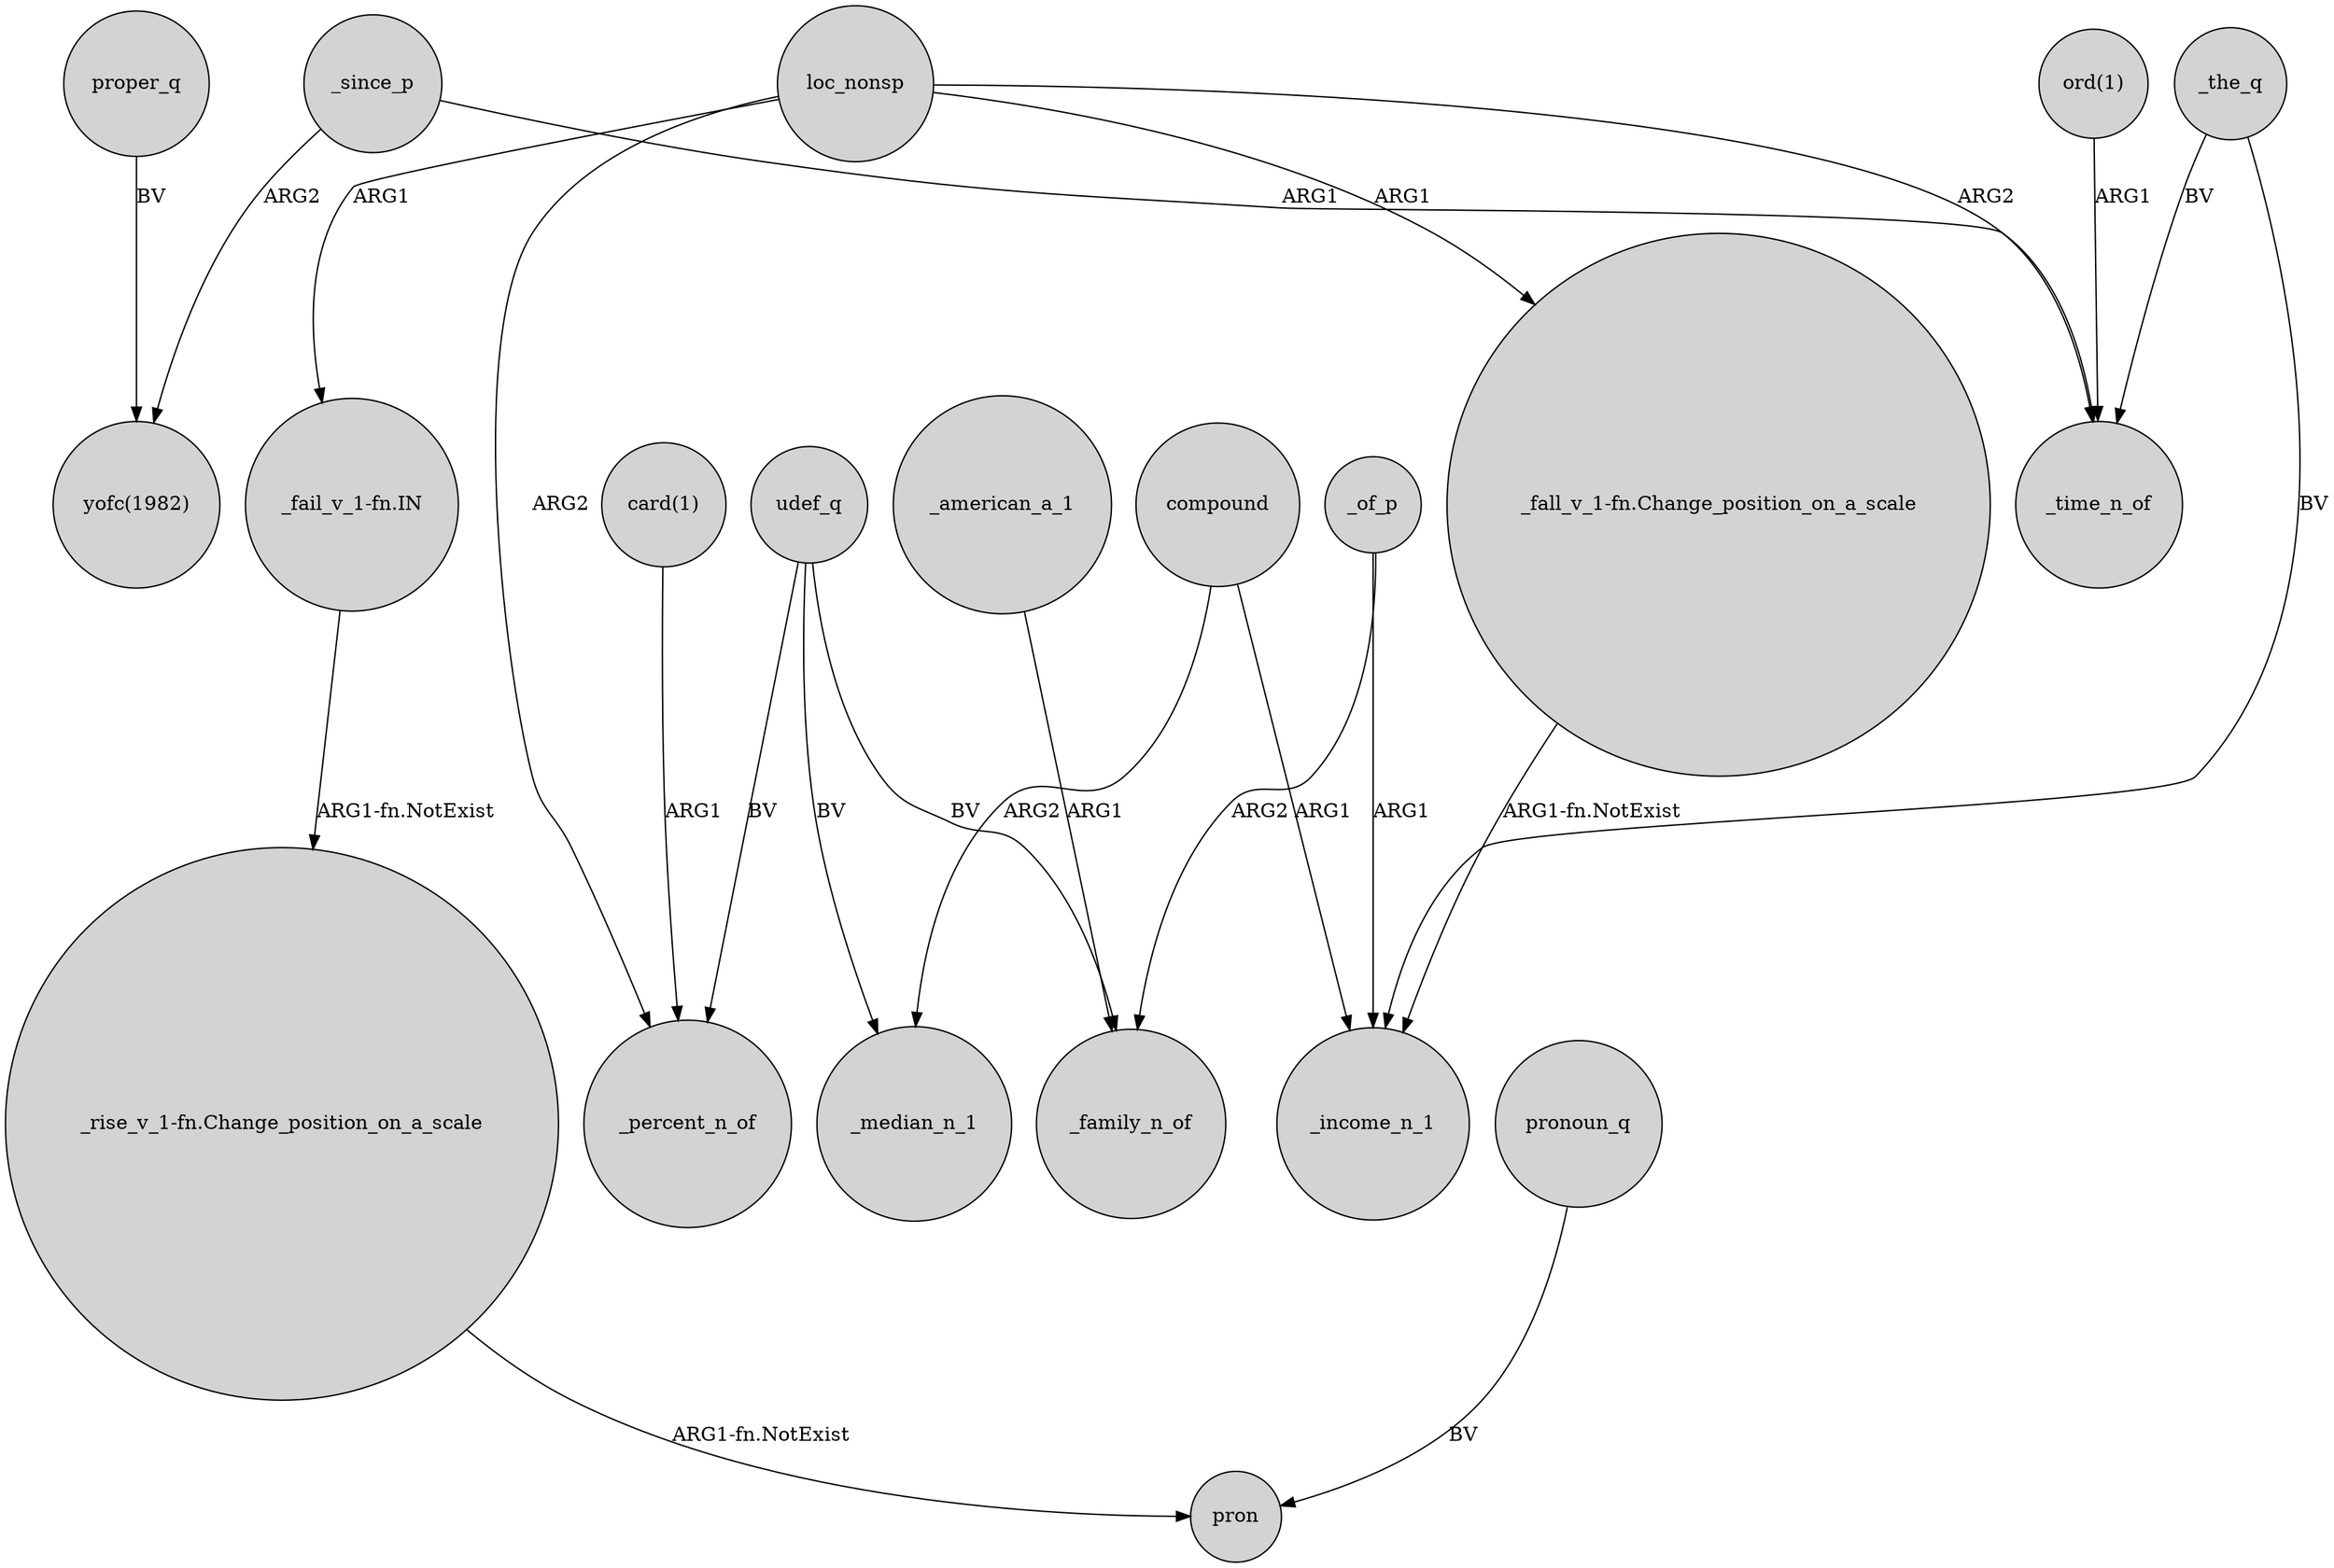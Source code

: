digraph {
	node [shape=circle style=filled]
	_since_p -> _time_n_of [label=ARG1]
	proper_q -> "yofc(1982)" [label=BV]
	"card(1)" -> _percent_n_of [label=ARG1]
	"_fall_v_1-fn.Change_position_on_a_scale" -> _income_n_1 [label="ARG1-fn.NotExist"]
	compound -> _income_n_1 [label=ARG1]
	loc_nonsp -> "_fail_v_1-fn.IN" [label=ARG1]
	compound -> _median_n_1 [label=ARG2]
	udef_q -> _median_n_1 [label=BV]
	loc_nonsp -> _time_n_of [label=ARG2]
	loc_nonsp -> "_fall_v_1-fn.Change_position_on_a_scale" [label=ARG1]
	_of_p -> _family_n_of [label=ARG2]
	_american_a_1 -> _family_n_of [label=ARG1]
	pronoun_q -> pron [label=BV]
	_the_q -> _time_n_of [label=BV]
	"_rise_v_1-fn.Change_position_on_a_scale" -> pron [label="ARG1-fn.NotExist"]
	loc_nonsp -> _percent_n_of [label=ARG2]
	"_fail_v_1-fn.IN" -> "_rise_v_1-fn.Change_position_on_a_scale" [label="ARG1-fn.NotExist"]
	_of_p -> _income_n_1 [label=ARG1]
	_since_p -> "yofc(1982)" [label=ARG2]
	udef_q -> _percent_n_of [label=BV]
	udef_q -> _family_n_of [label=BV]
	_the_q -> _income_n_1 [label=BV]
	"ord(1)" -> _time_n_of [label=ARG1]
}
